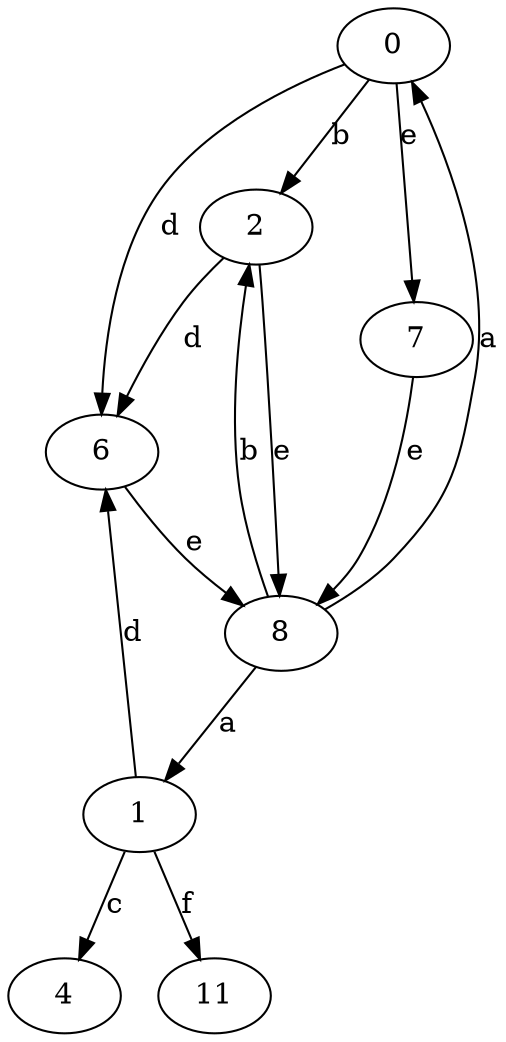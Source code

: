 strict digraph  {
0;
1;
2;
4;
6;
7;
8;
11;
0 -> 2  [label=b];
0 -> 6  [label=d];
0 -> 7  [label=e];
1 -> 4  [label=c];
1 -> 6  [label=d];
1 -> 11  [label=f];
2 -> 6  [label=d];
2 -> 8  [label=e];
6 -> 8  [label=e];
7 -> 8  [label=e];
8 -> 0  [label=a];
8 -> 1  [label=a];
8 -> 2  [label=b];
}
